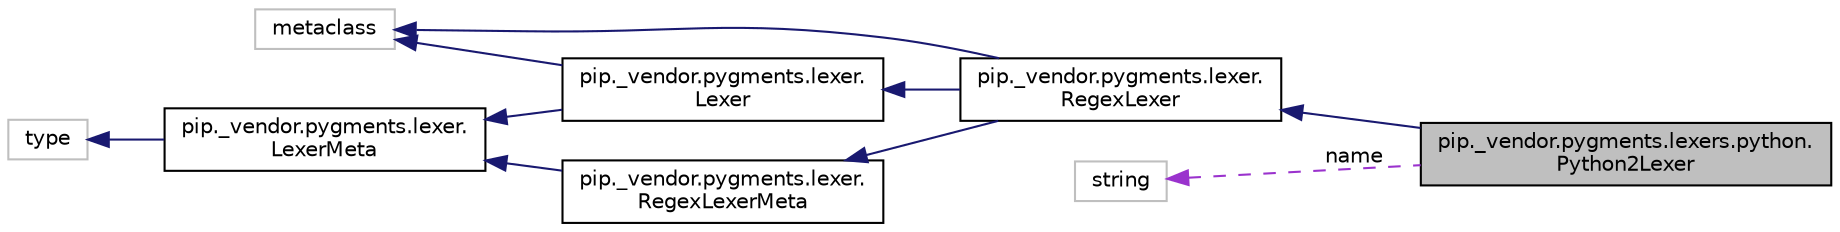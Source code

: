 digraph "pip._vendor.pygments.lexers.python.Python2Lexer"
{
 // LATEX_PDF_SIZE
  edge [fontname="Helvetica",fontsize="10",labelfontname="Helvetica",labelfontsize="10"];
  node [fontname="Helvetica",fontsize="10",shape=record];
  rankdir="LR";
  Node1 [label="pip._vendor.pygments.lexers.python.\lPython2Lexer",height=0.2,width=0.4,color="black", fillcolor="grey75", style="filled", fontcolor="black",tooltip=" "];
  Node2 -> Node1 [dir="back",color="midnightblue",fontsize="10",style="solid"];
  Node2 [label="pip._vendor.pygments.lexer.\lRegexLexer",height=0.2,width=0.4,color="black", fillcolor="white", style="filled",URL="$classpip_1_1__vendor_1_1pygments_1_1lexer_1_1RegexLexer.html",tooltip=" "];
  Node3 -> Node2 [dir="back",color="midnightblue",fontsize="10",style="solid"];
  Node3 [label="pip._vendor.pygments.lexer.\lLexer",height=0.2,width=0.4,color="black", fillcolor="white", style="filled",URL="$classpip_1_1__vendor_1_1pygments_1_1lexer_1_1Lexer.html",tooltip=" "];
  Node4 -> Node3 [dir="back",color="midnightblue",fontsize="10",style="solid"];
  Node4 [label="metaclass",height=0.2,width=0.4,color="grey75", fillcolor="white", style="filled",tooltip=" "];
  Node5 -> Node3 [dir="back",color="midnightblue",fontsize="10",style="solid"];
  Node5 [label="pip._vendor.pygments.lexer.\lLexerMeta",height=0.2,width=0.4,color="black", fillcolor="white", style="filled",URL="$classpip_1_1__vendor_1_1pygments_1_1lexer_1_1LexerMeta.html",tooltip=" "];
  Node6 -> Node5 [dir="back",color="midnightblue",fontsize="10",style="solid"];
  Node6 [label="type",height=0.2,width=0.4,color="grey75", fillcolor="white", style="filled",tooltip=" "];
  Node4 -> Node2 [dir="back",color="midnightblue",fontsize="10",style="solid"];
  Node7 -> Node2 [dir="back",color="midnightblue",fontsize="10",style="solid"];
  Node7 [label="pip._vendor.pygments.lexer.\lRegexLexerMeta",height=0.2,width=0.4,color="black", fillcolor="white", style="filled",URL="$classpip_1_1__vendor_1_1pygments_1_1lexer_1_1RegexLexerMeta.html",tooltip=" "];
  Node5 -> Node7 [dir="back",color="midnightblue",fontsize="10",style="solid"];
  Node8 -> Node1 [dir="back",color="darkorchid3",fontsize="10",style="dashed",label=" name" ];
  Node8 [label="string",height=0.2,width=0.4,color="grey75", fillcolor="white", style="filled",tooltip=" "];
}
